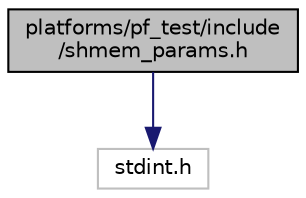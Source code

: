 digraph "platforms/pf_test/include/shmem_params.h"
{
 // LATEX_PDF_SIZE
  bgcolor="transparent";
  edge [fontname="Helvetica",fontsize="10",labelfontname="Helvetica",labelfontsize="10"];
  node [fontname="Helvetica",fontsize="10",shape=record];
  Node1 [label="platforms/pf_test/include\l/shmem_params.h",height=0.2,width=0.4,color="black", fillcolor="grey75", style="filled", fontcolor="black",tooltip="Parameters for shmem."];
  Node1 -> Node2 [color="midnightblue",fontsize="10",style="solid",fontname="Helvetica"];
  Node2 [label="stdint.h",height=0.2,width=0.4,color="grey75",tooltip=" "];
}
